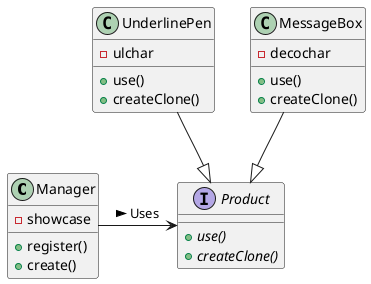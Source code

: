 @startuml

class Manager {
    -showcase
    +register()
    +create()
}
interface Product {
    +{abstract} use()
    +{abstract} createClone()
}
class UnderlinePen {
    -ulchar
    +use()
    +createClone()
}
class MessageBox {
    -decochar
    +use()
    +createClone()
}

Manager -> Product : Uses >
UnderlinePen --|> Product
MessageBox --|> Product

@enduml